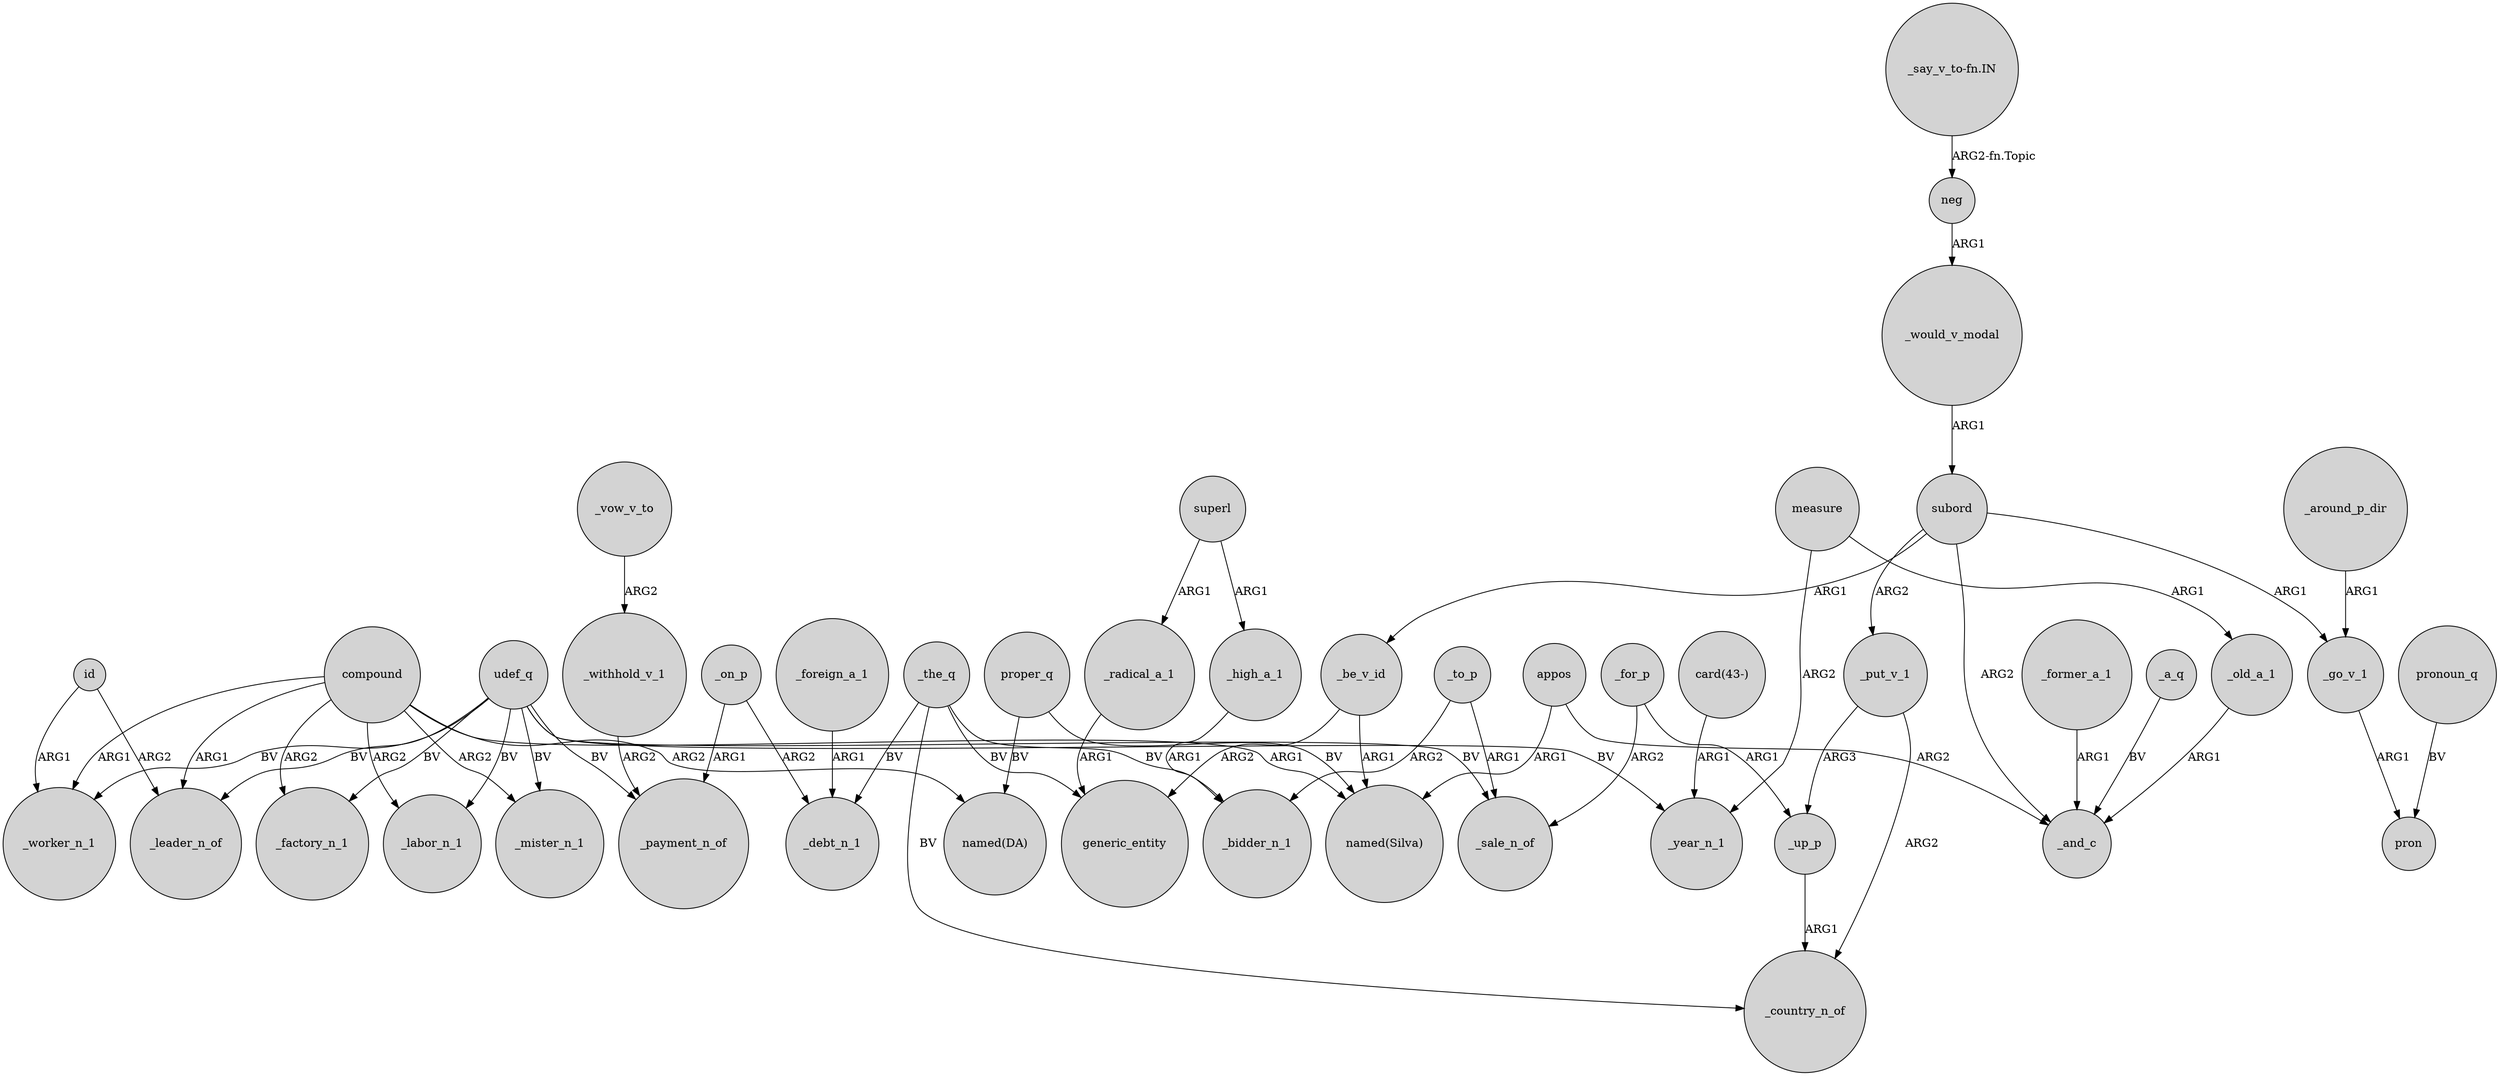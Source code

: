 digraph {
	node [shape=circle style=filled]
	_be_v_id -> "named(Silva)" [label=ARG1]
	_the_q -> generic_entity [label=BV]
	subord -> _be_v_id [label=ARG1]
	neg -> _would_v_modal [label=ARG1]
	_former_a_1 -> _and_c [label=ARG1]
	_withhold_v_1 -> _payment_n_of [label=ARG2]
	id -> _leader_n_of [label=ARG2]
	measure -> _year_n_1 [label=ARG2]
	_old_a_1 -> _and_c [label=ARG1]
	id -> _worker_n_1 [label=ARG1]
	subord -> _go_v_1 [label=ARG1]
	superl -> _radical_a_1 [label=ARG1]
	_for_p -> _sale_n_of [label=ARG2]
	superl -> _high_a_1 [label=ARG1]
	compound -> _mister_n_1 [label=ARG2]
	udef_q -> _worker_n_1 [label=BV]
	proper_q -> "named(DA)" [label=BV]
	"card(43-)" -> _year_n_1 [label=ARG1]
	_vow_v_to -> _withhold_v_1 [label=ARG2]
	_put_v_1 -> _up_p [label=ARG3]
	_the_q -> _bidder_n_1 [label=BV]
	udef_q -> _mister_n_1 [label=BV]
	compound -> _leader_n_of [label=ARG1]
	compound -> _labor_n_1 [label=ARG2]
	_high_a_1 -> _bidder_n_1 [label=ARG1]
	_would_v_modal -> subord [label=ARG1]
	_for_p -> _up_p [label=ARG1]
	_to_p -> _bidder_n_1 [label=ARG2]
	_to_p -> _sale_n_of [label=ARG1]
	udef_q -> _labor_n_1 [label=BV]
	_be_v_id -> generic_entity [label=ARG2]
	measure -> _old_a_1 [label=ARG1]
	udef_q -> _payment_n_of [label=BV]
	compound -> _factory_n_1 [label=ARG2]
	_on_p -> _debt_n_1 [label=ARG2]
	_radical_a_1 -> generic_entity [label=ARG1]
	pronoun_q -> pron [label=BV]
	_the_q -> _country_n_of [label=BV]
	compound -> "named(DA)" [label=ARG2]
	udef_q -> _factory_n_1 [label=BV]
	appos -> _and_c [label=ARG2]
	subord -> _put_v_1 [label=ARG2]
	_a_q -> _and_c [label=BV]
	_up_p -> _country_n_of [label=ARG1]
	_around_p_dir -> _go_v_1 [label=ARG1]
	_foreign_a_1 -> _debt_n_1 [label=ARG1]
	_put_v_1 -> _country_n_of [label=ARG2]
	_the_q -> _debt_n_1 [label=BV]
	udef_q -> _sale_n_of [label=BV]
	_go_v_1 -> pron [label=ARG1]
	"_say_v_to-fn.IN" -> neg [label="ARG2-fn.Topic"]
	udef_q -> _year_n_1 [label=BV]
	proper_q -> "named(Silva)" [label=BV]
	compound -> "named(Silva)" [label=ARG1]
	compound -> _worker_n_1 [label=ARG1]
	_on_p -> _payment_n_of [label=ARG1]
	appos -> "named(Silva)" [label=ARG1]
	udef_q -> _leader_n_of [label=BV]
	subord -> _and_c [label=ARG2]
}
